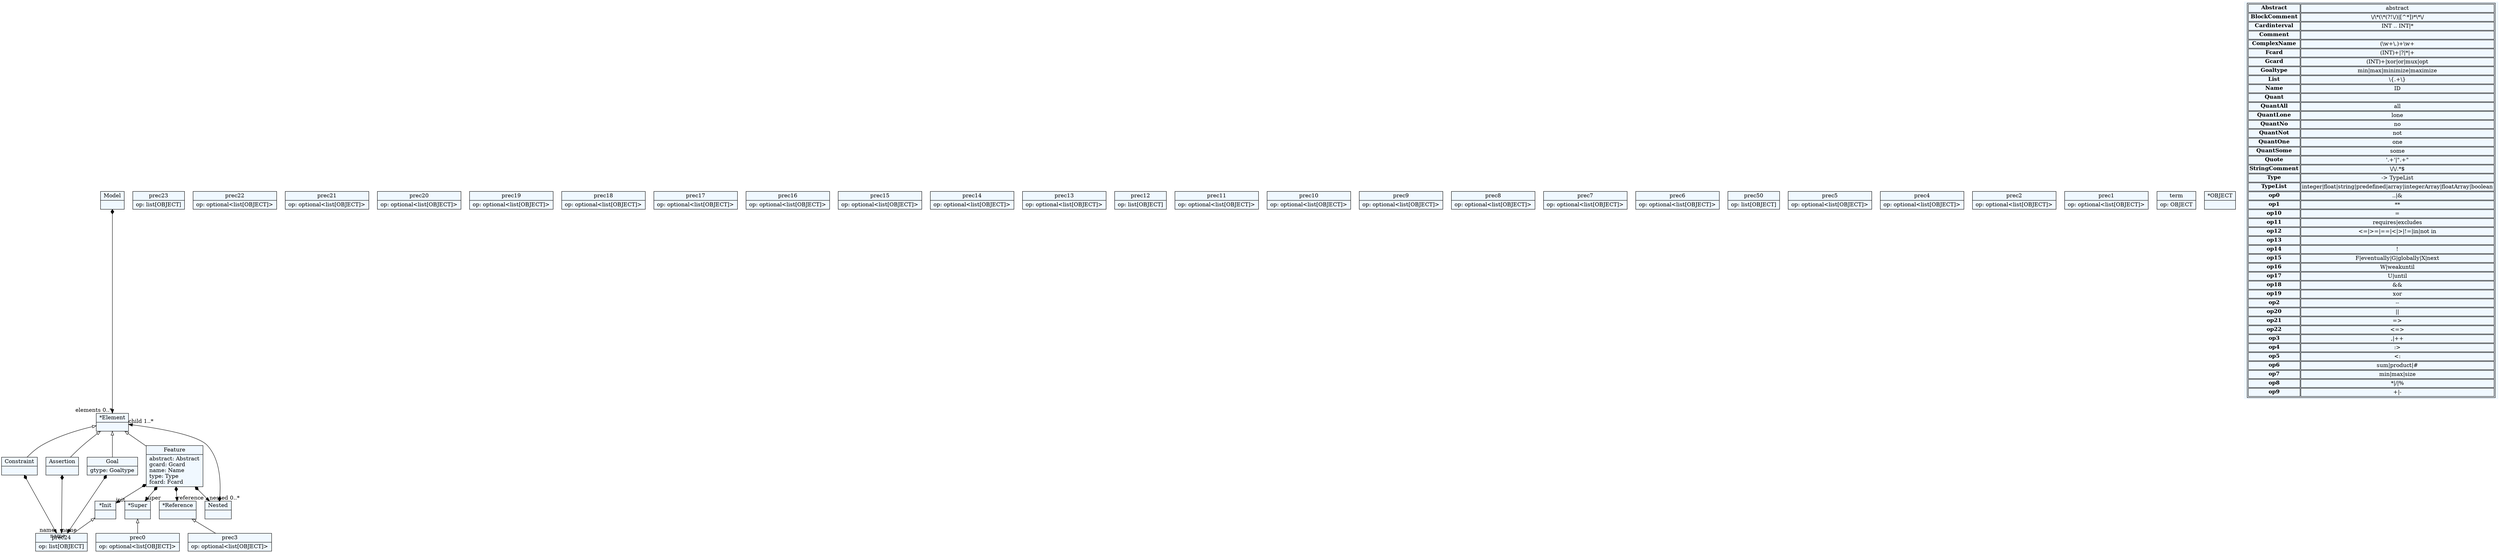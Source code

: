 
    digraph textX {
    fontname = "Bitstream Vera Sans"
    fontsize = 8
    node[
        shape=record,
        style=filled,
        fillcolor=aliceblue
    ]
    nodesep = 0.3
    edge[dir=black,arrowtail=empty]


140326043998784[ label="{Model|}"]

140326043988560[ label="{*Element|}"]

140326044498464[ label="{Constraint|}"]

140326044504592[ label="{Assertion|}"]

140326044510720[ label="{Goal|gtype: Goaltype\l}"]

140326044561328[ label="{Feature|abstract: Abstract\lgcard: Gcard\lname: Name\ltype: Type\lfcard: Fcard\l}"]

140326044581136[ label="{*Super|}"]

140326044592208[ label="{*Reference|}"]

140326044597744[ label="{*Init|}"]

140326044603280[ label="{Nested|}"]

29992832[ label="{prec24|op: list[OBJECT]\l}"]

29993776[ label="{prec23|op: list[OBJECT]\l}"]

29994720[ label="{prec22|op: optional\<list[OBJECT]\>\l}"]

29995664[ label="{prec21|op: optional\<list[OBJECT]\>\l}"]

29996608[ label="{prec20|op: optional\<list[OBJECT]\>\l}"]

29997552[ label="{prec19|op: optional\<list[OBJECT]\>\l}"]

29998496[ label="{prec18|op: optional\<list[OBJECT]\>\l}"]

30298880[ label="{prec17|op: optional\<list[OBJECT]\>\l}"]

30299824[ label="{prec16|op: optional\<list[OBJECT]\>\l}"]

30300768[ label="{prec15|op: optional\<list[OBJECT]\>\l}"]

29042880[ label="{prec14|op: optional\<list[OBJECT]\>\l}"]

30303936[ label="{prec13|op: optional\<list[OBJECT]\>\l}"]

30304880[ label="{prec12|op: list[OBJECT]\l}"]

30305824[ label="{prec11|op: optional\<list[OBJECT]\>\l}"]

30306768[ label="{prec10|op: optional\<list[OBJECT]\>\l}"]

30307712[ label="{prec9|op: optional\<list[OBJECT]\>\l}"]

30308656[ label="{prec8|op: optional\<list[OBJECT]\>\l}"]

30309600[ label="{prec7|op: optional\<list[OBJECT]\>\l}"]

30310544[ label="{prec6|op: optional\<list[OBJECT]\>\l}"]

30311488[ label="{prec50|op: list[OBJECT]\l}"]

30312432[ label="{prec5|op: optional\<list[OBJECT]\>\l}"]

30313376[ label="{prec4|op: optional\<list[OBJECT]\>\l}"]

30315440[ label="{prec3|op: optional\<list[OBJECT]\>\l}"]

30316384[ label="{prec2|op: optional\<list[OBJECT]\>\l}"]

30317328[ label="{prec1|op: optional\<list[OBJECT]\>\l}"]

30318272[ label="{prec0|op: optional\<list[OBJECT]\>\l}"]

30319216[ label="{term|op: OBJECT\l}"]



140326043998784 -> 140326043988560[arrowtail=diamond, dir=both, headlabel="elements 0..*"]
140326043988560 -> 140326044561328 [dir=back]
140326043988560 -> 140326044510720 [dir=back]
140326043988560 -> 140326044498464 [dir=back]
140326043988560 -> 140326044504592 [dir=back]
140326044498464 -> 29992832[arrowtail=diamond, dir=both, headlabel="name "]
140326044504592 -> 29992832[arrowtail=diamond, dir=both, headlabel="name "]
140326044510720 -> 29992832[arrowtail=diamond, dir=both, headlabel="name "]
140326044561328 -> 140326044581136[arrowtail=diamond, dir=both, headlabel="super "]
140326044561328 -> 140326044592208[arrowtail=diamond, dir=both, headlabel="reference "]
140326044561328 -> 140326044597744[arrowtail=diamond, dir=both, headlabel="init "]
140326044561328 -> 140326044603280[arrowtail=diamond, dir=both, headlabel="nested 0..*"]
140326044581136 -> 30318272 [dir=back]
140326044592208 -> 30315440 [dir=back]
140326044597744 -> 29992832 [dir=back]
140326044603280 -> 140326043988560[arrowtail=diamond, dir=both, headlabel="child 1..*"]
140326044024752[ label="{*OBJECT|}"]

140326044024752[ label="{*OBJECT|}"]

140326044024752[ label="{*OBJECT|}"]

140326044024752[ label="{*OBJECT|}"]

140326044024752[ label="{*OBJECT|}"]

140326044024752[ label="{*OBJECT|}"]

140326044024752[ label="{*OBJECT|}"]

140326044024752[ label="{*OBJECT|}"]

140326044024752[ label="{*OBJECT|}"]

140326044024752[ label="{*OBJECT|}"]

140326044024752[ label="{*OBJECT|}"]

140326044024752[ label="{*OBJECT|}"]

140326044024752[ label="{*OBJECT|}"]

140326044024752[ label="{*OBJECT|}"]

140326044024752[ label="{*OBJECT|}"]

140326044024752[ label="{*OBJECT|}"]

140326044024752[ label="{*OBJECT|}"]

140326044024752[ label="{*OBJECT|}"]

140326044024752[ label="{*OBJECT|}"]

140326044024752[ label="{*OBJECT|}"]

140326044024752[ label="{*OBJECT|}"]

140326044024752[ label="{*OBJECT|}"]

140326044024752[ label="{*OBJECT|}"]

140326044024752[ label="{*OBJECT|}"]

140326044024752[ label="{*OBJECT|}"]

140326044024752[ label="{*OBJECT|}"]

140326044024752[ label="{*OBJECT|}"]

match_rules [ shape=plaintext, label=< <table>
	<tr>
		<td><b>Abstract</b></td><td>abstract</td>
	</tr>
	<tr>
		<td><b>BlockComment</b></td><td>\/\*(\*(?!\/)|[^*])*\*\/</td>
	</tr>
	<tr>
		<td><b>Cardinterval</b></td><td>INT .. INT|*</td>
	</tr>
	<tr>
		<td><b>Comment</b></td><td></td>
	</tr>
	<tr>
		<td><b>ComplexName</b></td><td>(\w+\.)+\w+</td>
	</tr>
	<tr>
		<td><b>Fcard</b></td><td>(INT)+|?|*|+</td>
	</tr>
	<tr>
		<td><b>Gcard</b></td><td>(INT)+|xor|or|mux|opt</td>
	</tr>
	<tr>
		<td><b>Goaltype</b></td><td>min|max|minimize|maximize</td>
	</tr>
	<tr>
		<td><b>List</b></td><td>\{.+\}</td>
	</tr>
	<tr>
		<td><b>Name</b></td><td>ID</td>
	</tr>
	<tr>
		<td><b>Quant</b></td><td></td>
	</tr>
	<tr>
		<td><b>QuantAll</b></td><td>all</td>
	</tr>
	<tr>
		<td><b>QuantLone</b></td><td>lone</td>
	</tr>
	<tr>
		<td><b>QuantNo</b></td><td>no</td>
	</tr>
	<tr>
		<td><b>QuantNot</b></td><td>not</td>
	</tr>
	<tr>
		<td><b>QuantOne</b></td><td>one</td>
	</tr>
	<tr>
		<td><b>QuantSome</b></td><td>some</td>
	</tr>
	<tr>
		<td><b>Quote</b></td><td>&#x27;.+&#x27;|&quot;.+&quot;</td>
	</tr>
	<tr>
		<td><b>StringComment</b></td><td>\/\/.*$</td>
	</tr>
	<tr>
		<td><b>Type</b></td><td>-&gt; TypeList</td>
	</tr>
	<tr>
		<td><b>TypeList</b></td><td>integer|float|string|predefined|array|integerArray|floatArray|boolean</td>
	</tr>
	<tr>
		<td><b>op0</b></td><td>..|&amp;</td>
	</tr>
	<tr>
		<td><b>op1</b></td><td>**</td>
	</tr>
	<tr>
		<td><b>op10</b></td><td>=</td>
	</tr>
	<tr>
		<td><b>op11</b></td><td>requires|excludes</td>
	</tr>
	<tr>
		<td><b>op12</b></td><td>&lt;=|&gt;=|==|&lt;|&gt;|!=|in|not in</td>
	</tr>
	<tr>
		<td><b>op13</b></td><td></td>
	</tr>
	<tr>
		<td><b>op14</b></td><td>!</td>
	</tr>
	<tr>
		<td><b>op15</b></td><td>F|eventually|G|globally|X|next</td>
	</tr>
	<tr>
		<td><b>op16</b></td><td>W|weakuntil</td>
	</tr>
	<tr>
		<td><b>op17</b></td><td>U|until</td>
	</tr>
	<tr>
		<td><b>op18</b></td><td>&amp;&amp;</td>
	</tr>
	<tr>
		<td><b>op19</b></td><td>xor</td>
	</tr>
	<tr>
		<td><b>op2</b></td><td>--</td>
	</tr>
	<tr>
		<td><b>op20</b></td><td>||</td>
	</tr>
	<tr>
		<td><b>op21</b></td><td>=&gt;</td>
	</tr>
	<tr>
		<td><b>op22</b></td><td>&lt;=&gt;</td>
	</tr>
	<tr>
		<td><b>op3</b></td><td>,|++</td>
	</tr>
	<tr>
		<td><b>op4</b></td><td>:&gt;</td>
	</tr>
	<tr>
		<td><b>op5</b></td><td>&lt;:</td>
	</tr>
	<tr>
		<td><b>op6</b></td><td>sum|product|#</td>
	</tr>
	<tr>
		<td><b>op7</b></td><td>min|max|size</td>
	</tr>
	<tr>
		<td><b>op8</b></td><td>*|/|%</td>
	</tr>
	<tr>
		<td><b>op9</b></td><td>+|-</td>
	</tr>
</table> >]


}
